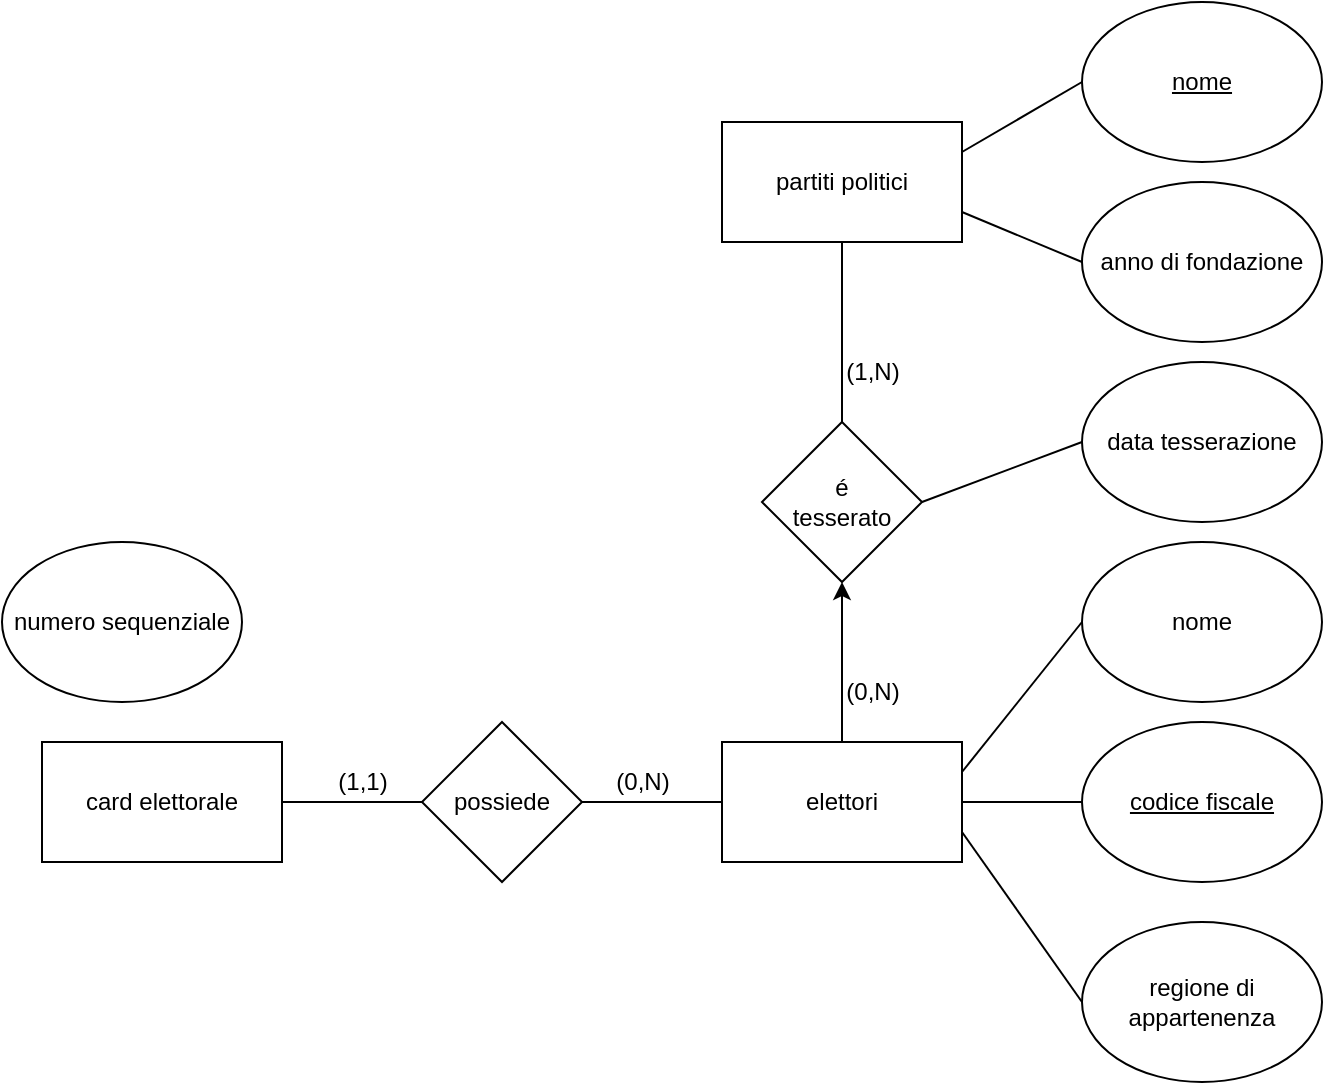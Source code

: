 <mxfile version="20.4.0" type="github">
  <diagram id="twtDGOkDDeWTXfJo2WEe" name="Pagina-1">
    <mxGraphModel dx="2048" dy="1808" grid="1" gridSize="10" guides="1" tooltips="1" connect="1" arrows="1" fold="1" page="1" pageScale="1" pageWidth="827" pageHeight="1169" math="0" shadow="0">
      <root>
        <mxCell id="0" />
        <mxCell id="1" parent="0" />
        <mxCell id="zHori5KoMAhFE08cjZL3-5" style="rounded=0;orthogonalLoop=1;jettySize=auto;html=1;exitX=1;exitY=0.25;exitDx=0;exitDy=0;entryX=0;entryY=0.5;entryDx=0;entryDy=0;endArrow=none;endFill=0;" edge="1" parent="1" source="zHori5KoMAhFE08cjZL3-1" target="zHori5KoMAhFE08cjZL3-2">
          <mxGeometry relative="1" as="geometry" />
        </mxCell>
        <mxCell id="zHori5KoMAhFE08cjZL3-6" style="edgeStyle=orthogonalEdgeStyle;rounded=0;orthogonalLoop=1;jettySize=auto;html=1;exitX=1;exitY=0.5;exitDx=0;exitDy=0;endArrow=none;endFill=0;" edge="1" parent="1" source="zHori5KoMAhFE08cjZL3-1" target="zHori5KoMAhFE08cjZL3-3">
          <mxGeometry relative="1" as="geometry" />
        </mxCell>
        <mxCell id="zHori5KoMAhFE08cjZL3-7" style="rounded=0;orthogonalLoop=1;jettySize=auto;html=1;exitX=1;exitY=0.75;exitDx=0;exitDy=0;entryX=0;entryY=0.5;entryDx=0;entryDy=0;endArrow=none;endFill=0;" edge="1" parent="1" source="zHori5KoMAhFE08cjZL3-1" target="zHori5KoMAhFE08cjZL3-4">
          <mxGeometry relative="1" as="geometry" />
        </mxCell>
        <mxCell id="zHori5KoMAhFE08cjZL3-15" style="edgeStyle=none;rounded=0;orthogonalLoop=1;jettySize=auto;html=1;exitX=0.5;exitY=0;exitDx=0;exitDy=0;entryX=0.5;entryY=1;entryDx=0;entryDy=0;endArrow=classic;endFill=1;strokeWidth=1;" edge="1" parent="1" source="zHori5KoMAhFE08cjZL3-1" target="zHori5KoMAhFE08cjZL3-11">
          <mxGeometry relative="1" as="geometry" />
        </mxCell>
        <mxCell id="zHori5KoMAhFE08cjZL3-1" value="elettori" style="rounded=0;whiteSpace=wrap;html=1;" vertex="1" parent="1">
          <mxGeometry x="330" y="280" width="120" height="60" as="geometry" />
        </mxCell>
        <mxCell id="zHori5KoMAhFE08cjZL3-2" value="nome" style="ellipse;whiteSpace=wrap;html=1;" vertex="1" parent="1">
          <mxGeometry x="510" y="180" width="120" height="80" as="geometry" />
        </mxCell>
        <mxCell id="zHori5KoMAhFE08cjZL3-3" value="&lt;u&gt;codice fiscale&lt;/u&gt;" style="ellipse;whiteSpace=wrap;html=1;" vertex="1" parent="1">
          <mxGeometry x="510" y="270" width="120" height="80" as="geometry" />
        </mxCell>
        <mxCell id="zHori5KoMAhFE08cjZL3-4" value="regione di appartenenza" style="ellipse;whiteSpace=wrap;html=1;" vertex="1" parent="1">
          <mxGeometry x="510" y="370" width="120" height="80" as="geometry" />
        </mxCell>
        <mxCell id="zHori5KoMAhFE08cjZL3-8" value="partiti politici" style="rounded=0;whiteSpace=wrap;html=1;" vertex="1" parent="1">
          <mxGeometry x="330" y="-30" width="120" height="60" as="geometry" />
        </mxCell>
        <mxCell id="zHori5KoMAhFE08cjZL3-9" value="&lt;u&gt;nome&lt;/u&gt;" style="ellipse;whiteSpace=wrap;html=1;" vertex="1" parent="1">
          <mxGeometry x="510" y="-90" width="120" height="80" as="geometry" />
        </mxCell>
        <mxCell id="zHori5KoMAhFE08cjZL3-10" value="anno di fondazione" style="ellipse;whiteSpace=wrap;html=1;" vertex="1" parent="1">
          <mxGeometry x="510" width="120" height="80" as="geometry" />
        </mxCell>
        <mxCell id="zHori5KoMAhFE08cjZL3-16" style="edgeStyle=none;rounded=0;orthogonalLoop=1;jettySize=auto;html=1;exitX=0.5;exitY=0;exitDx=0;exitDy=0;entryX=0.5;entryY=1;entryDx=0;entryDy=0;strokeWidth=1;endArrow=none;endFill=0;" edge="1" parent="1" source="zHori5KoMAhFE08cjZL3-11" target="zHori5KoMAhFE08cjZL3-8">
          <mxGeometry relative="1" as="geometry" />
        </mxCell>
        <mxCell id="zHori5KoMAhFE08cjZL3-11" value="é&lt;br&gt;tesserato" style="rhombus;whiteSpace=wrap;html=1;" vertex="1" parent="1">
          <mxGeometry x="350" y="120" width="80" height="80" as="geometry" />
        </mxCell>
        <mxCell id="zHori5KoMAhFE08cjZL3-12" value="" style="endArrow=none;html=1;rounded=0;exitX=1;exitY=0.25;exitDx=0;exitDy=0;entryX=0;entryY=0.5;entryDx=0;entryDy=0;" edge="1" parent="1" source="zHori5KoMAhFE08cjZL3-8" target="zHori5KoMAhFE08cjZL3-9">
          <mxGeometry width="50" height="50" relative="1" as="geometry">
            <mxPoint x="470" y="200" as="sourcePoint" />
            <mxPoint x="520" y="150" as="targetPoint" />
          </mxGeometry>
        </mxCell>
        <mxCell id="zHori5KoMAhFE08cjZL3-13" value="" style="endArrow=none;html=1;rounded=0;exitX=1;exitY=0.75;exitDx=0;exitDy=0;entryX=0;entryY=0.5;entryDx=0;entryDy=0;" edge="1" parent="1" source="zHori5KoMAhFE08cjZL3-8" target="zHori5KoMAhFE08cjZL3-10">
          <mxGeometry width="50" height="50" relative="1" as="geometry">
            <mxPoint x="470" y="200" as="sourcePoint" />
            <mxPoint x="520" y="150" as="targetPoint" />
          </mxGeometry>
        </mxCell>
        <mxCell id="zHori5KoMAhFE08cjZL3-14" style="edgeStyle=none;rounded=0;orthogonalLoop=1;jettySize=auto;html=1;exitX=1;exitY=1;exitDx=0;exitDy=0;entryX=1;entryY=0.75;entryDx=0;entryDy=0;endArrow=none;endFill=0;" edge="1" parent="1" source="zHori5KoMAhFE08cjZL3-1" target="zHori5KoMAhFE08cjZL3-1">
          <mxGeometry relative="1" as="geometry" />
        </mxCell>
        <mxCell id="zHori5KoMAhFE08cjZL3-23" style="edgeStyle=none;rounded=0;orthogonalLoop=1;jettySize=auto;html=1;exitX=1;exitY=0.5;exitDx=0;exitDy=0;entryX=0;entryY=0.5;entryDx=0;entryDy=0;strokeWidth=1;endArrow=none;endFill=0;" edge="1" parent="1" source="zHori5KoMAhFE08cjZL3-17" target="zHori5KoMAhFE08cjZL3-22">
          <mxGeometry relative="1" as="geometry" />
        </mxCell>
        <mxCell id="zHori5KoMAhFE08cjZL3-17" value="card elettorale" style="rounded=0;whiteSpace=wrap;html=1;" vertex="1" parent="1">
          <mxGeometry x="-10" y="280" width="120" height="60" as="geometry" />
        </mxCell>
        <mxCell id="zHori5KoMAhFE08cjZL3-18" value="(0,N)" style="text;html=1;resizable=0;autosize=1;align=center;verticalAlign=middle;points=[];fillColor=none;strokeColor=none;rounded=0;" vertex="1" parent="1">
          <mxGeometry x="380" y="240" width="50" height="30" as="geometry" />
        </mxCell>
        <mxCell id="zHori5KoMAhFE08cjZL3-19" value="(1,N)" style="text;html=1;resizable=0;autosize=1;align=center;verticalAlign=middle;points=[];fillColor=none;strokeColor=none;rounded=0;" vertex="1" parent="1">
          <mxGeometry x="380" y="80" width="50" height="30" as="geometry" />
        </mxCell>
        <mxCell id="zHori5KoMAhFE08cjZL3-21" style="edgeStyle=none;rounded=0;orthogonalLoop=1;jettySize=auto;html=1;exitX=0;exitY=0.5;exitDx=0;exitDy=0;entryX=1;entryY=0.5;entryDx=0;entryDy=0;strokeWidth=1;endArrow=none;endFill=0;" edge="1" parent="1" source="zHori5KoMAhFE08cjZL3-20" target="zHori5KoMAhFE08cjZL3-11">
          <mxGeometry relative="1" as="geometry" />
        </mxCell>
        <mxCell id="zHori5KoMAhFE08cjZL3-20" value="data tesserazione" style="ellipse;whiteSpace=wrap;html=1;" vertex="1" parent="1">
          <mxGeometry x="510" y="90" width="120" height="80" as="geometry" />
        </mxCell>
        <mxCell id="zHori5KoMAhFE08cjZL3-24" style="edgeStyle=none;rounded=0;orthogonalLoop=1;jettySize=auto;html=1;exitX=1;exitY=0.5;exitDx=0;exitDy=0;entryX=0;entryY=0.5;entryDx=0;entryDy=0;strokeWidth=1;endArrow=none;endFill=0;" edge="1" parent="1" source="zHori5KoMAhFE08cjZL3-22" target="zHori5KoMAhFE08cjZL3-1">
          <mxGeometry relative="1" as="geometry" />
        </mxCell>
        <mxCell id="zHori5KoMAhFE08cjZL3-22" value="possiede" style="rhombus;whiteSpace=wrap;html=1;" vertex="1" parent="1">
          <mxGeometry x="180" y="270" width="80" height="80" as="geometry" />
        </mxCell>
        <mxCell id="zHori5KoMAhFE08cjZL3-25" value="(1,1)" style="text;html=1;resizable=0;autosize=1;align=center;verticalAlign=middle;points=[];fillColor=none;strokeColor=none;rounded=0;" vertex="1" parent="1">
          <mxGeometry x="125" y="285" width="50" height="30" as="geometry" />
        </mxCell>
        <mxCell id="zHori5KoMAhFE08cjZL3-26" value="(0,N)" style="text;html=1;resizable=0;autosize=1;align=center;verticalAlign=middle;points=[];fillColor=none;strokeColor=none;rounded=0;" vertex="1" parent="1">
          <mxGeometry x="265" y="285" width="50" height="30" as="geometry" />
        </mxCell>
        <mxCell id="zHori5KoMAhFE08cjZL3-27" value="numero sequenziale" style="ellipse;whiteSpace=wrap;html=1;" vertex="1" parent="1">
          <mxGeometry x="-30" y="180" width="120" height="80" as="geometry" />
        </mxCell>
      </root>
    </mxGraphModel>
  </diagram>
</mxfile>
